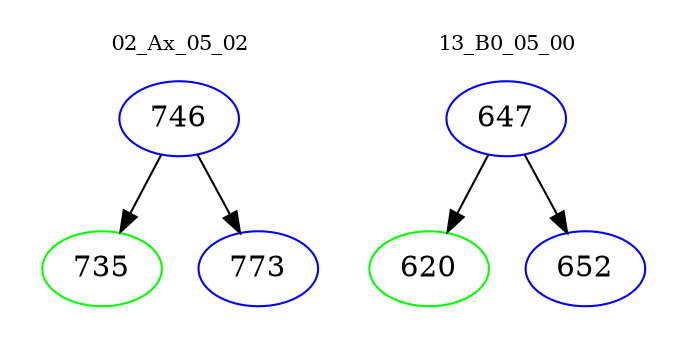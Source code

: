 digraph{
subgraph cluster_0 {
color = white
label = "02_Ax_05_02";
fontsize=10;
T0_746 [label="746", color="blue"]
T0_746 -> T0_735 [color="black"]
T0_735 [label="735", color="green"]
T0_746 -> T0_773 [color="black"]
T0_773 [label="773", color="blue"]
}
subgraph cluster_1 {
color = white
label = "13_B0_05_00";
fontsize=10;
T1_647 [label="647", color="blue"]
T1_647 -> T1_620 [color="black"]
T1_620 [label="620", color="green"]
T1_647 -> T1_652 [color="black"]
T1_652 [label="652", color="blue"]
}
}
